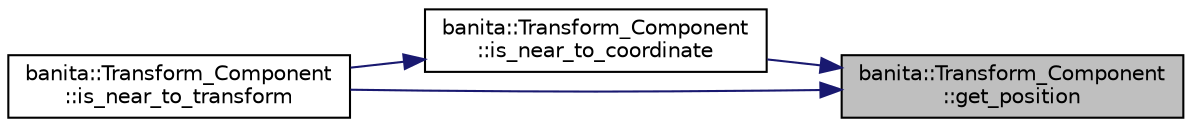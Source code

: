digraph "banita::Transform_Component::get_position"
{
 // LATEX_PDF_SIZE
  edge [fontname="Helvetica",fontsize="10",labelfontname="Helvetica",labelfontsize="10"];
  node [fontname="Helvetica",fontsize="10",shape=record];
  rankdir="RL";
  Node19 [label="banita::Transform_Component\l::get_position",height=0.2,width=0.4,color="black", fillcolor="grey75", style="filled", fontcolor="black",tooltip="Get the position vector."];
  Node19 -> Node20 [dir="back",color="midnightblue",fontsize="10",style="solid",fontname="Helvetica"];
  Node20 [label="banita::Transform_Component\l::is_near_to_coordinate",height=0.2,width=0.4,color="black", fillcolor="white", style="filled",URL="$d8/de9/classbanita_1_1_transform___component.html#a5299c227977c6efd87cc83af7c357a71",tooltip="returns if a coordinate is nearest to a coordinate than the limit tridimensional distance...."];
  Node20 -> Node21 [dir="back",color="midnightblue",fontsize="10",style="solid",fontname="Helvetica"];
  Node21 [label="banita::Transform_Component\l::is_near_to_transform",height=0.2,width=0.4,color="black", fillcolor="white", style="filled",URL="$d8/de9/classbanita_1_1_transform___component.html#a376479ef59304837ff6cd5fb50f55058",tooltip="return if the received transform is nearest to this than the limit tridimensional distance...."];
  Node19 -> Node21 [dir="back",color="midnightblue",fontsize="10",style="solid",fontname="Helvetica"];
}
